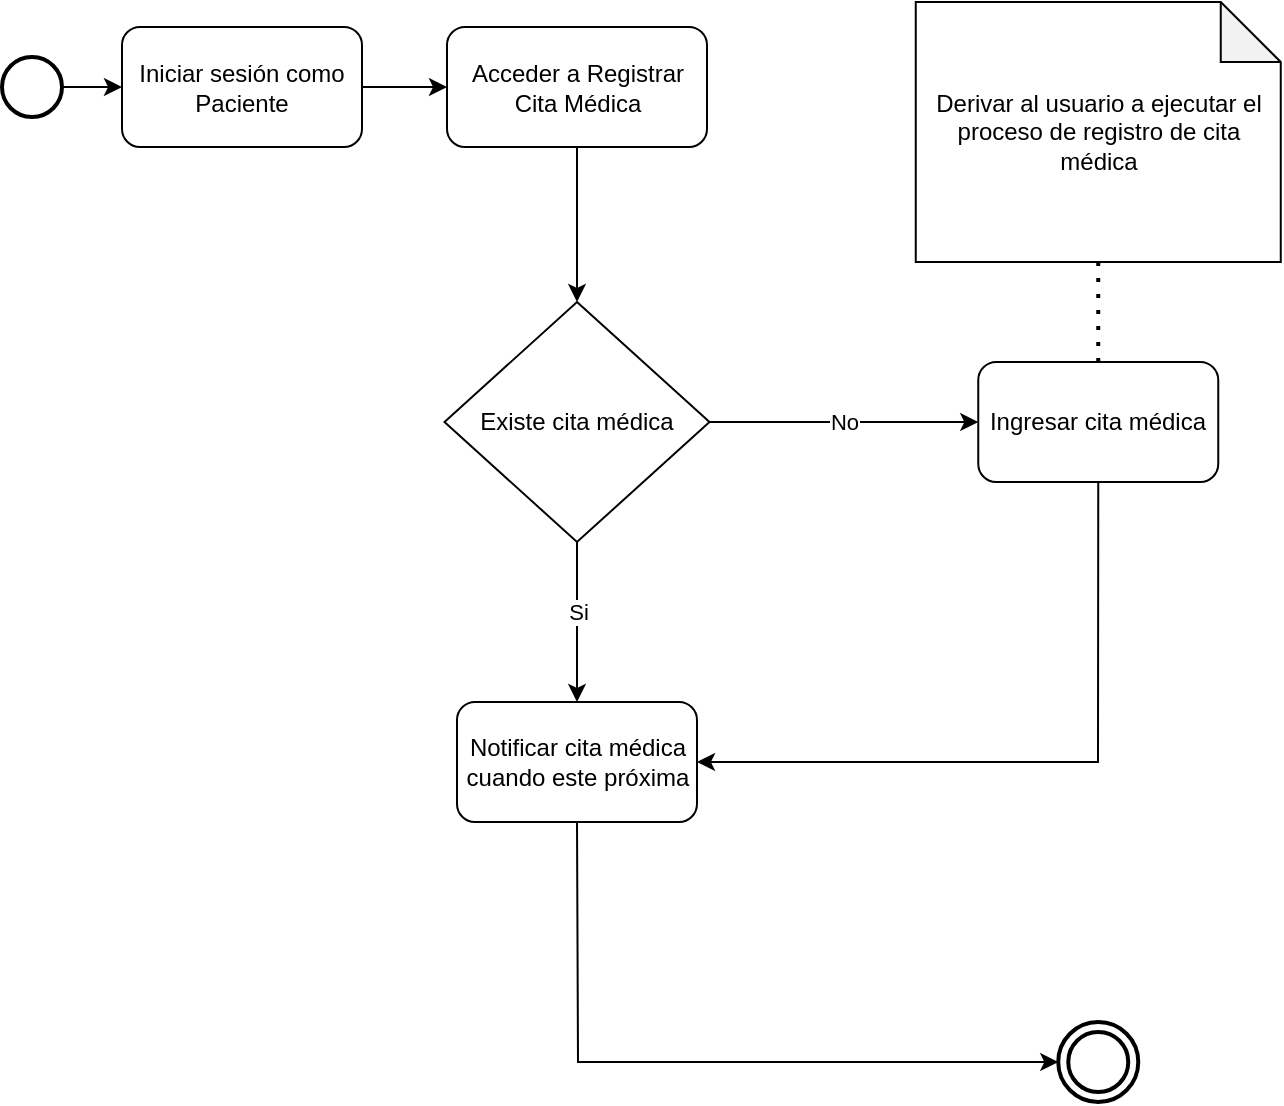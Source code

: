 <mxfile version="21.7.4" type="device">
  <diagram name="Página-1" id="23RSyumjLQ5IiGRO9pFG">
    <mxGraphModel dx="1050" dy="542" grid="1" gridSize="10" guides="1" tooltips="1" connect="1" arrows="1" fold="1" page="1" pageScale="1" pageWidth="827" pageHeight="1169" math="0" shadow="0">
      <root>
        <mxCell id="0" />
        <mxCell id="1" parent="0" />
        <mxCell id="KTy6ecTOkNgB5GgUru-W-1" value="" style="strokeWidth=2;html=1;shape=mxgraph.flowchart.start_2;whiteSpace=wrap;" vertex="1" parent="1">
          <mxGeometry x="90" y="107.5" width="30" height="30" as="geometry" />
        </mxCell>
        <mxCell id="KTy6ecTOkNgB5GgUru-W-2" value="" style="ellipse;shape=doubleEllipse;whiteSpace=wrap;html=1;aspect=fixed;perimeterSpacing=0;strokeWidth=2;" vertex="1" parent="1">
          <mxGeometry x="618.13" y="590" width="40" height="40" as="geometry" />
        </mxCell>
        <mxCell id="KTy6ecTOkNgB5GgUru-W-3" value="Iniciar sesión como Paciente" style="rounded=1;whiteSpace=wrap;html=1;" vertex="1" parent="1">
          <mxGeometry x="150" y="92.5" width="120" height="60" as="geometry" />
        </mxCell>
        <mxCell id="KTy6ecTOkNgB5GgUru-W-4" value="" style="endArrow=classic;html=1;rounded=0;exitX=1;exitY=0.5;exitDx=0;exitDy=0;exitPerimeter=0;entryX=0;entryY=0.5;entryDx=0;entryDy=0;" edge="1" parent="1" source="KTy6ecTOkNgB5GgUru-W-1" target="KTy6ecTOkNgB5GgUru-W-3">
          <mxGeometry width="50" height="50" relative="1" as="geometry">
            <mxPoint x="240" y="412.5" as="sourcePoint" />
            <mxPoint x="290" y="362.5" as="targetPoint" />
          </mxGeometry>
        </mxCell>
        <mxCell id="KTy6ecTOkNgB5GgUru-W-5" value="" style="endArrow=classic;html=1;rounded=0;exitX=1;exitY=0.5;exitDx=0;exitDy=0;entryX=0;entryY=0.5;entryDx=0;entryDy=0;" edge="1" parent="1" source="KTy6ecTOkNgB5GgUru-W-3" target="KTy6ecTOkNgB5GgUru-W-13">
          <mxGeometry width="50" height="50" relative="1" as="geometry">
            <mxPoint x="140" y="147.5" as="sourcePoint" />
            <mxPoint x="190" y="147.5" as="targetPoint" />
          </mxGeometry>
        </mxCell>
        <mxCell id="KTy6ecTOkNgB5GgUru-W-6" value="Existe cita médica" style="rhombus;whiteSpace=wrap;html=1;" vertex="1" parent="1">
          <mxGeometry x="311.25" y="230" width="132.5" height="120" as="geometry" />
        </mxCell>
        <mxCell id="KTy6ecTOkNgB5GgUru-W-7" value="Ingresar cita médica" style="rounded=1;whiteSpace=wrap;html=1;" vertex="1" parent="1">
          <mxGeometry x="578.13" y="260" width="120" height="60" as="geometry" />
        </mxCell>
        <mxCell id="KTy6ecTOkNgB5GgUru-W-8" value="No" style="endArrow=classic;html=1;rounded=0;exitX=1;exitY=0.5;exitDx=0;exitDy=0;entryX=0;entryY=0.5;entryDx=0;entryDy=0;" edge="1" parent="1" source="KTy6ecTOkNgB5GgUru-W-6" target="KTy6ecTOkNgB5GgUru-W-7">
          <mxGeometry width="50" height="50" relative="1" as="geometry">
            <mxPoint x="410" y="177.5" as="sourcePoint" />
            <mxPoint x="410" y="207.5" as="targetPoint" />
            <Array as="points" />
          </mxGeometry>
        </mxCell>
        <mxCell id="KTy6ecTOkNgB5GgUru-W-9" value="" style="endArrow=classic;html=1;rounded=0;exitX=0.5;exitY=1;exitDx=0;exitDy=0;entryX=0.5;entryY=0;entryDx=0;entryDy=0;" edge="1" parent="1" source="KTy6ecTOkNgB5GgUru-W-6" target="KTy6ecTOkNgB5GgUru-W-11">
          <mxGeometry width="50" height="50" relative="1" as="geometry">
            <mxPoint x="410" y="177.5" as="sourcePoint" />
            <mxPoint x="377.5" y="460" as="targetPoint" />
            <Array as="points" />
          </mxGeometry>
        </mxCell>
        <mxCell id="KTy6ecTOkNgB5GgUru-W-10" value="Si" style="edgeLabel;html=1;align=center;verticalAlign=middle;resizable=0;points=[];" vertex="1" connectable="0" parent="KTy6ecTOkNgB5GgUru-W-9">
          <mxGeometry x="-0.427" y="1" relative="1" as="geometry">
            <mxPoint x="-1" y="12" as="offset" />
          </mxGeometry>
        </mxCell>
        <mxCell id="KTy6ecTOkNgB5GgUru-W-11" value="Notificar cita médica cuando este próxima" style="rounded=1;whiteSpace=wrap;html=1;" vertex="1" parent="1">
          <mxGeometry x="317.5" y="430" width="120" height="60" as="geometry" />
        </mxCell>
        <mxCell id="KTy6ecTOkNgB5GgUru-W-12" value="Derivar al usuario a ejecutar el proceso de registro de cita médica" style="shape=note;whiteSpace=wrap;html=1;backgroundOutline=1;darkOpacity=0.05;" vertex="1" parent="1">
          <mxGeometry x="546.88" y="80" width="182.5" height="130" as="geometry" />
        </mxCell>
        <mxCell id="KTy6ecTOkNgB5GgUru-W-13" value="Acceder a Registrar Cita Médica" style="rounded=1;whiteSpace=wrap;html=1;" vertex="1" parent="1">
          <mxGeometry x="312.5" y="92.5" width="130" height="60" as="geometry" />
        </mxCell>
        <mxCell id="KTy6ecTOkNgB5GgUru-W-14" value="" style="endArrow=classic;html=1;rounded=0;entryX=0.5;entryY=0;entryDx=0;entryDy=0;exitX=0.5;exitY=1;exitDx=0;exitDy=0;" edge="1" parent="1" source="KTy6ecTOkNgB5GgUru-W-13" target="KTy6ecTOkNgB5GgUru-W-6">
          <mxGeometry width="50" height="50" relative="1" as="geometry">
            <mxPoint x="320" y="157.5" as="sourcePoint" />
            <mxPoint x="377.5" y="177.5" as="targetPoint" />
            <Array as="points" />
          </mxGeometry>
        </mxCell>
        <mxCell id="KTy6ecTOkNgB5GgUru-W-15" value="" style="endArrow=none;dashed=1;html=1;dashPattern=1 3;strokeWidth=2;rounded=0;exitX=0.5;exitY=0;exitDx=0;exitDy=0;" edge="1" parent="1" source="KTy6ecTOkNgB5GgUru-W-7" target="KTy6ecTOkNgB5GgUru-W-12">
          <mxGeometry width="50" height="50" relative="1" as="geometry">
            <mxPoint x="480" y="187.5" as="sourcePoint" />
            <mxPoint x="530" y="137.5" as="targetPoint" />
          </mxGeometry>
        </mxCell>
        <mxCell id="KTy6ecTOkNgB5GgUru-W-16" value="" style="endArrow=classic;html=1;rounded=0;entryX=1;entryY=0.5;entryDx=0;entryDy=0;exitX=0.5;exitY=1;exitDx=0;exitDy=0;" edge="1" parent="1" source="KTy6ecTOkNgB5GgUru-W-7" target="KTy6ecTOkNgB5GgUru-W-11">
          <mxGeometry width="50" height="50" relative="1" as="geometry">
            <mxPoint x="643.13" y="330" as="sourcePoint" />
            <mxPoint x="442.5" y="500" as="targetPoint" />
            <Array as="points">
              <mxPoint x="638" y="460" />
              <mxPoint x="580" y="460" />
            </Array>
          </mxGeometry>
        </mxCell>
        <mxCell id="KTy6ecTOkNgB5GgUru-W-17" value="" style="endArrow=classic;html=1;rounded=0;exitX=0.5;exitY=1;exitDx=0;exitDy=0;entryX=0;entryY=0.5;entryDx=0;entryDy=0;" edge="1" parent="1" source="KTy6ecTOkNgB5GgUru-W-11" target="KTy6ecTOkNgB5GgUru-W-2">
          <mxGeometry width="50" height="50" relative="1" as="geometry">
            <mxPoint x="388" y="460" as="sourcePoint" />
            <mxPoint x="480" y="730" as="targetPoint" />
            <Array as="points">
              <mxPoint x="378" y="610" />
            </Array>
          </mxGeometry>
        </mxCell>
      </root>
    </mxGraphModel>
  </diagram>
</mxfile>
